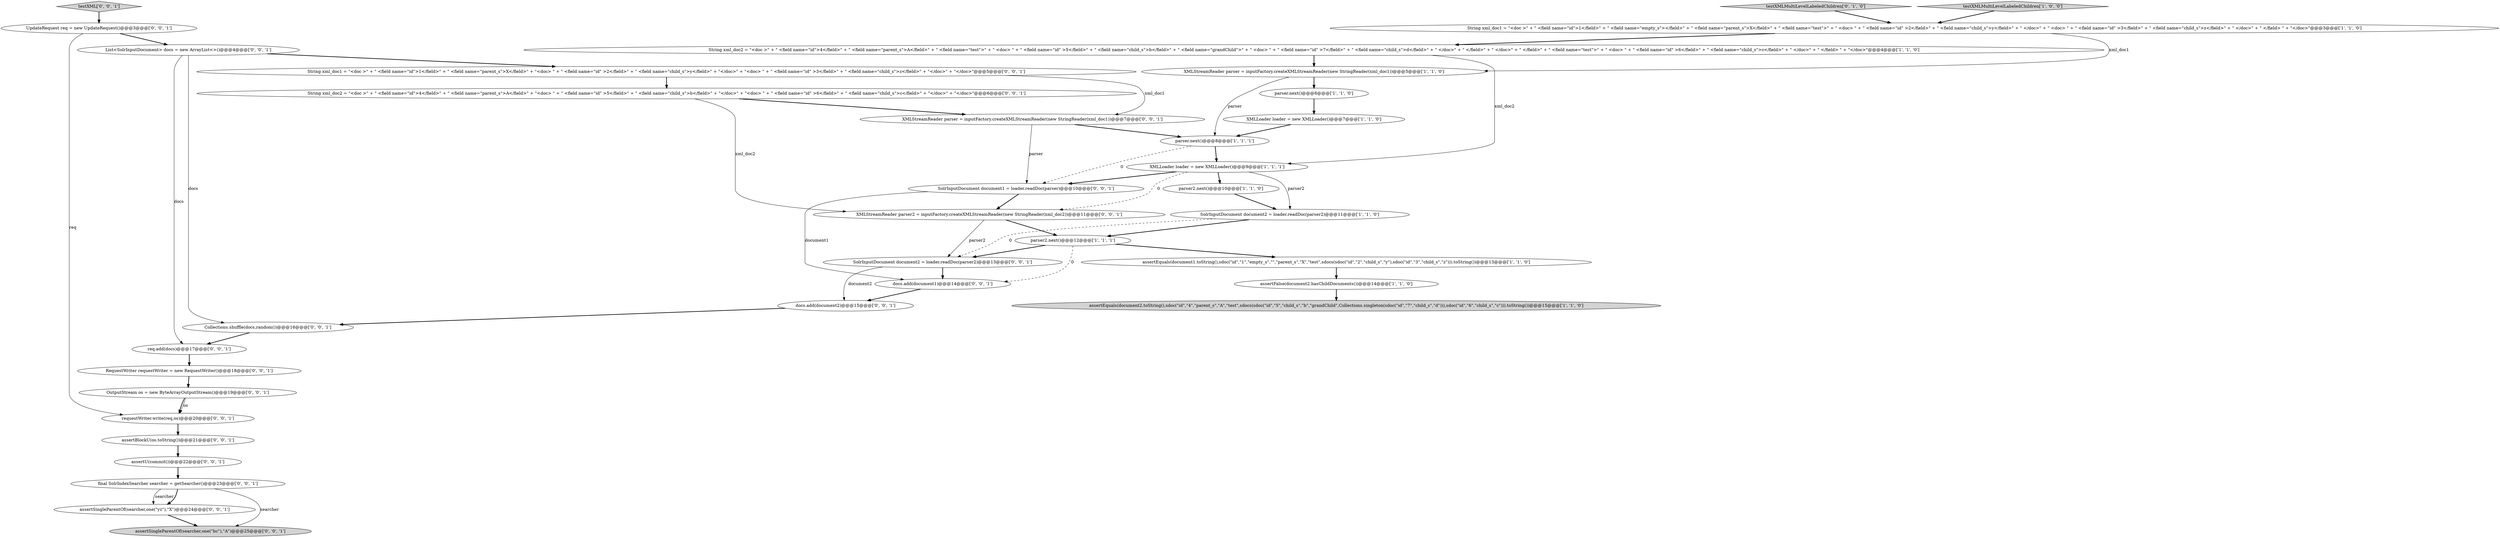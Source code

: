 digraph {
25 [style = filled, label = "assertSingleParentOf(searcher,one(\"yz\"),\"X\")@@@24@@@['0', '0', '1']", fillcolor = white, shape = ellipse image = "AAA0AAABBB3BBB"];
8 [style = filled, label = "String xml_doc1 = \"<doc >\" + \" <field name=\"id\">1</field>\" + \" <field name=\"empty_s\"></field>\" + \" <field name=\"parent_s\">X</field>\" + \" <field name=\"test\">\" + \" <doc> \" + \" <field name=\"id\" >2</field>\" + \" <field name=\"child_s\">y</field>\" + \" </doc>\" + \" <doc> \" + \" <field name=\"id\" >3</field>\" + \" <field name=\"child_s\">z</field>\" + \" </doc>\" + \" </field> \" + \"</doc>\"@@@3@@@['1', '1', '0']", fillcolor = white, shape = ellipse image = "AAA0AAABBB1BBB"];
15 [style = filled, label = "String xml_doc1 = \"<doc >\" + \" <field name=\"id\">1</field>\" + \" <field name=\"parent_s\">X</field>\" + \"<doc> \" + \" <field name=\"id\" >2</field>\" + \" <field name=\"child_s\">y</field>\" + \"</doc>\" + \"<doc> \" + \" <field name=\"id\" >3</field>\" + \" <field name=\"child_s\">z</field>\" + \"</doc>\" + \"</doc>\"@@@5@@@['0', '0', '1']", fillcolor = white, shape = ellipse image = "AAA0AAABBB3BBB"];
18 [style = filled, label = "UpdateRequest req = new UpdateRequest()@@@3@@@['0', '0', '1']", fillcolor = white, shape = ellipse image = "AAA0AAABBB3BBB"];
32 [style = filled, label = "OutputStream os = new ByteArrayOutputStream()@@@19@@@['0', '0', '1']", fillcolor = white, shape = ellipse image = "AAA0AAABBB3BBB"];
4 [style = filled, label = "XMLStreamReader parser = inputFactory.createXMLStreamReader(new StringReader(xml_doc1))@@@5@@@['1', '1', '0']", fillcolor = white, shape = ellipse image = "AAA0AAABBB1BBB"];
2 [style = filled, label = "parser.next()@@@6@@@['1', '1', '0']", fillcolor = white, shape = ellipse image = "AAA0AAABBB1BBB"];
10 [style = filled, label = "SolrInputDocument document2 = loader.readDoc(parser2)@@@11@@@['1', '1', '0']", fillcolor = white, shape = ellipse image = "AAA0AAABBB1BBB"];
5 [style = filled, label = "assertFalse(document2.hasChildDocuments())@@@14@@@['1', '1', '0']", fillcolor = white, shape = ellipse image = "AAA0AAABBB1BBB"];
27 [style = filled, label = "assertBlockU(os.toString())@@@21@@@['0', '0', '1']", fillcolor = white, shape = ellipse image = "AAA0AAABBB3BBB"];
23 [style = filled, label = "String xml_doc2 = \"<doc >\" + \" <field name=\"id\">4</field>\" + \" <field name=\"parent_s\">A</field>\" + \"<doc> \" + \" <field name=\"id\" >5</field>\" + \" <field name=\"child_s\">b</field>\" + \"</doc>\" + \"<doc> \" + \" <field name=\"id\" >6</field>\" + \" <field name=\"child_s\">c</field>\" + \"</doc>\" + \"</doc>\"@@@6@@@['0', '0', '1']", fillcolor = white, shape = ellipse image = "AAA0AAABBB3BBB"];
35 [style = filled, label = "testXML['0', '0', '1']", fillcolor = lightgray, shape = diamond image = "AAA0AAABBB3BBB"];
16 [style = filled, label = "SolrInputDocument document1 = loader.readDoc(parser)@@@10@@@['0', '0', '1']", fillcolor = white, shape = ellipse image = "AAA0AAABBB3BBB"];
3 [style = filled, label = "String xml_doc2 = \"<doc >\" + \" <field name=\"id\">4</field>\" + \" <field name=\"parent_s\">A</field>\" + \" <field name=\"test\">\" + \" <doc> \" + \" <field name=\"id\" >5</field>\" + \" <field name=\"child_s\">b</field>\" + \" <field name=\"grandChild\">\" + \" <doc> \" + \" <field name=\"id\" >7</field>\" + \" <field name=\"child_s\">d</field>\" + \" </doc>\" + \" </field>\" + \" </doc>\" + \" </field>\" + \" <field name=\"test\">\" + \" <doc> \" + \" <field name=\"id\" >6</field>\" + \" <field name=\"child_s\">c</field>\" + \" </doc>\" + \" </field> \" + \"</doc>\"@@@4@@@['1', '1', '0']", fillcolor = white, shape = ellipse image = "AAA0AAABBB1BBB"];
14 [style = filled, label = "testXMLMultiLevelLabeledChildren['0', '1', '0']", fillcolor = lightgray, shape = diamond image = "AAA0AAABBB2BBB"];
19 [style = filled, label = "final SolrIndexSearcher searcher = getSearcher()@@@23@@@['0', '0', '1']", fillcolor = white, shape = ellipse image = "AAA0AAABBB3BBB"];
7 [style = filled, label = "assertEquals(document2.toString(),sdoc(\"id\",\"4\",\"parent_s\",\"A\",\"test\",sdocs(sdoc(\"id\",\"5\",\"child_s\",\"b\",\"grandChild\",Collections.singleton(sdoc(\"id\",\"7\",\"child_s\",\"d\"))),sdoc(\"id\",\"6\",\"child_s\",\"c\"))).toString())@@@15@@@['1', '1', '0']", fillcolor = lightgray, shape = ellipse image = "AAA0AAABBB1BBB"];
20 [style = filled, label = "XMLStreamReader parser = inputFactory.createXMLStreamReader(new StringReader(xml_doc1))@@@7@@@['0', '0', '1']", fillcolor = white, shape = ellipse image = "AAA0AAABBB3BBB"];
9 [style = filled, label = "XMLLoader loader = new XMLLoader()@@@7@@@['1', '1', '0']", fillcolor = white, shape = ellipse image = "AAA0AAABBB1BBB"];
29 [style = filled, label = "docs.add(document1)@@@14@@@['0', '0', '1']", fillcolor = white, shape = ellipse image = "AAA0AAABBB3BBB"];
28 [style = filled, label = "req.add(docs)@@@17@@@['0', '0', '1']", fillcolor = white, shape = ellipse image = "AAA0AAABBB3BBB"];
24 [style = filled, label = "SolrInputDocument document2 = loader.readDoc(parser2)@@@13@@@['0', '0', '1']", fillcolor = white, shape = ellipse image = "AAA0AAABBB3BBB"];
13 [style = filled, label = "parser2.next()@@@10@@@['1', '1', '0']", fillcolor = white, shape = ellipse image = "AAA0AAABBB1BBB"];
31 [style = filled, label = "RequestWriter requestWriter = new RequestWriter()@@@18@@@['0', '0', '1']", fillcolor = white, shape = ellipse image = "AAA0AAABBB3BBB"];
21 [style = filled, label = "docs.add(document2)@@@15@@@['0', '0', '1']", fillcolor = white, shape = ellipse image = "AAA0AAABBB3BBB"];
11 [style = filled, label = "parser.next()@@@8@@@['1', '1', '1']", fillcolor = white, shape = ellipse image = "AAA0AAABBB1BBB"];
30 [style = filled, label = "List<SolrInputDocument> docs = new ArrayList<>()@@@4@@@['0', '0', '1']", fillcolor = white, shape = ellipse image = "AAA0AAABBB3BBB"];
33 [style = filled, label = "requestWriter.write(req,os)@@@20@@@['0', '0', '1']", fillcolor = white, shape = ellipse image = "AAA0AAABBB3BBB"];
12 [style = filled, label = "testXMLMultiLevelLabeledChildren['1', '0', '0']", fillcolor = lightgray, shape = diamond image = "AAA0AAABBB1BBB"];
17 [style = filled, label = "Collections.shuffle(docs,random())@@@16@@@['0', '0', '1']", fillcolor = white, shape = ellipse image = "AAA0AAABBB3BBB"];
22 [style = filled, label = "assertU(commit())@@@22@@@['0', '0', '1']", fillcolor = white, shape = ellipse image = "AAA0AAABBB3BBB"];
26 [style = filled, label = "XMLStreamReader parser2 = inputFactory.createXMLStreamReader(new StringReader(xml_doc2))@@@11@@@['0', '0', '1']", fillcolor = white, shape = ellipse image = "AAA0AAABBB3BBB"];
6 [style = filled, label = "parser2.next()@@@12@@@['1', '1', '1']", fillcolor = white, shape = ellipse image = "AAA0AAABBB1BBB"];
34 [style = filled, label = "assertSingleParentOf(searcher,one(\"bc\"),\"A\")@@@25@@@['0', '0', '1']", fillcolor = lightgray, shape = ellipse image = "AAA0AAABBB3BBB"];
1 [style = filled, label = "XMLLoader loader = new XMLLoader()@@@9@@@['1', '1', '1']", fillcolor = white, shape = ellipse image = "AAA0AAABBB1BBB"];
0 [style = filled, label = "assertEquals(document1.toString(),sdoc(\"id\",\"1\",\"empty_s\",\"\",\"parent_s\",\"X\",\"test\",sdocs(sdoc(\"id\",\"2\",\"child_s\",\"y\"),sdoc(\"id\",\"3\",\"child_s\",\"z\"))).toString())@@@13@@@['1', '1', '0']", fillcolor = white, shape = ellipse image = "AAA0AAABBB1BBB"];
28->31 [style = bold, label=""];
29->21 [style = bold, label=""];
26->6 [style = bold, label=""];
33->27 [style = bold, label=""];
22->19 [style = bold, label=""];
4->11 [style = solid, label="parser"];
1->10 [style = solid, label="parser2"];
18->33 [style = solid, label="req"];
30->17 [style = solid, label="docs"];
9->11 [style = bold, label=""];
10->6 [style = bold, label=""];
16->26 [style = bold, label=""];
24->21 [style = solid, label="document2"];
30->15 [style = bold, label=""];
16->29 [style = solid, label="document1"];
8->4 [style = solid, label="xml_doc1"];
6->0 [style = bold, label=""];
15->23 [style = bold, label=""];
21->17 [style = bold, label=""];
25->34 [style = bold, label=""];
32->33 [style = solid, label="os"];
11->1 [style = bold, label=""];
6->24 [style = bold, label=""];
23->26 [style = solid, label="xml_doc2"];
19->25 [style = solid, label="searcher"];
31->32 [style = bold, label=""];
8->3 [style = bold, label=""];
4->2 [style = bold, label=""];
27->22 [style = bold, label=""];
15->20 [style = solid, label="xml_doc1"];
19->25 [style = bold, label=""];
2->9 [style = bold, label=""];
10->24 [style = dashed, label="0"];
6->29 [style = dashed, label="0"];
23->20 [style = bold, label=""];
11->16 [style = dashed, label="0"];
30->28 [style = solid, label="docs"];
26->24 [style = solid, label="parser2"];
14->8 [style = bold, label=""];
17->28 [style = bold, label=""];
35->18 [style = bold, label=""];
19->34 [style = solid, label="searcher"];
32->33 [style = bold, label=""];
0->5 [style = bold, label=""];
13->10 [style = bold, label=""];
1->16 [style = bold, label=""];
24->29 [style = bold, label=""];
20->16 [style = solid, label="parser"];
12->8 [style = bold, label=""];
18->30 [style = bold, label=""];
3->1 [style = solid, label="xml_doc2"];
3->4 [style = bold, label=""];
5->7 [style = bold, label=""];
1->26 [style = dashed, label="0"];
1->13 [style = bold, label=""];
20->11 [style = bold, label=""];
}
